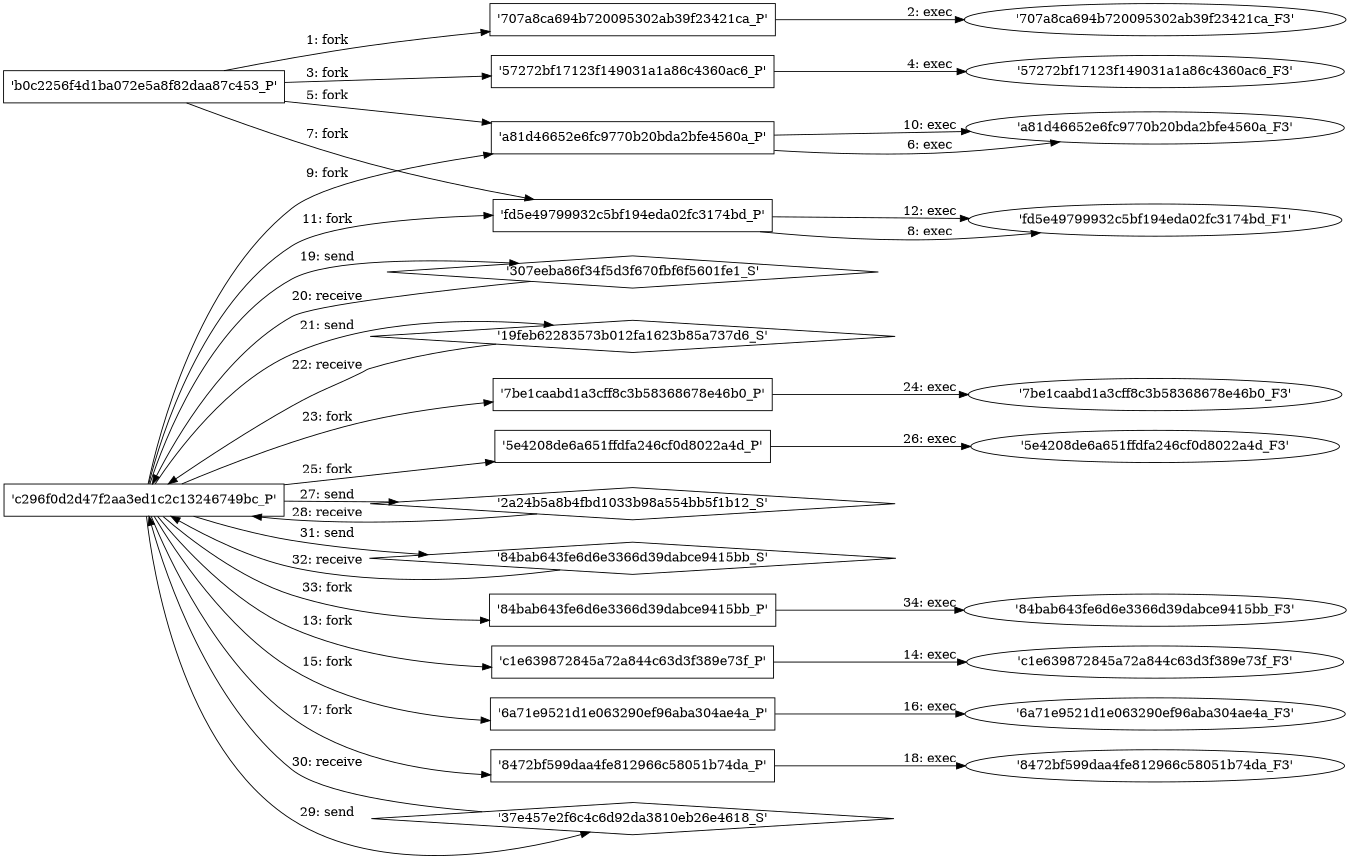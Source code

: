 digraph "D:\Learning\Paper\apt\基于CTI的攻击预警\Dataset\攻击图\ASGfromALLCTI\Tools used by cyberespionage group linked to Vault 7.dot" {
rankdir="LR"
size="9"
fixedsize="false"
splines="true"
nodesep=0.3
ranksep=0
fontsize=10
overlap="scalexy"
engine= "neato"
	"'b0c2256f4d1ba072e5a8f82daa87c453_P'" [node_type=Process shape=box]
	"'707a8ca694b720095302ab39f23421ca_P'" [node_type=Process shape=box]
	"'b0c2256f4d1ba072e5a8f82daa87c453_P'" -> "'707a8ca694b720095302ab39f23421ca_P'" [label="1: fork"]
	"'707a8ca694b720095302ab39f23421ca_P'" [node_type=Process shape=box]
	"'707a8ca694b720095302ab39f23421ca_F3'" [node_type=File shape=ellipse]
	"'707a8ca694b720095302ab39f23421ca_P'" -> "'707a8ca694b720095302ab39f23421ca_F3'" [label="2: exec"]
	"'b0c2256f4d1ba072e5a8f82daa87c453_P'" [node_type=Process shape=box]
	"'57272bf17123f149031a1a86c4360ac6_P'" [node_type=Process shape=box]
	"'b0c2256f4d1ba072e5a8f82daa87c453_P'" -> "'57272bf17123f149031a1a86c4360ac6_P'" [label="3: fork"]
	"'57272bf17123f149031a1a86c4360ac6_P'" [node_type=Process shape=box]
	"'57272bf17123f149031a1a86c4360ac6_F3'" [node_type=File shape=ellipse]
	"'57272bf17123f149031a1a86c4360ac6_P'" -> "'57272bf17123f149031a1a86c4360ac6_F3'" [label="4: exec"]
	"'b0c2256f4d1ba072e5a8f82daa87c453_P'" [node_type=Process shape=box]
	"'a81d46652e6fc9770b20bda2bfe4560a_P'" [node_type=Process shape=box]
	"'b0c2256f4d1ba072e5a8f82daa87c453_P'" -> "'a81d46652e6fc9770b20bda2bfe4560a_P'" [label="5: fork"]
	"'a81d46652e6fc9770b20bda2bfe4560a_P'" [node_type=Process shape=box]
	"'a81d46652e6fc9770b20bda2bfe4560a_F3'" [node_type=File shape=ellipse]
	"'a81d46652e6fc9770b20bda2bfe4560a_P'" -> "'a81d46652e6fc9770b20bda2bfe4560a_F3'" [label="6: exec"]
	"'b0c2256f4d1ba072e5a8f82daa87c453_P'" [node_type=Process shape=box]
	"'fd5e49799932c5bf194eda02fc3174bd_P'" [node_type=Process shape=box]
	"'b0c2256f4d1ba072e5a8f82daa87c453_P'" -> "'fd5e49799932c5bf194eda02fc3174bd_P'" [label="7: fork"]
	"'fd5e49799932c5bf194eda02fc3174bd_P'" [node_type=Process shape=box]
	"'fd5e49799932c5bf194eda02fc3174bd_F1'" [node_type=File shape=ellipse]
	"'fd5e49799932c5bf194eda02fc3174bd_P'" -> "'fd5e49799932c5bf194eda02fc3174bd_F1'" [label="8: exec"]
	"'c296f0d2d47f2aa3ed1c2c13246749bc_P'" [node_type=Process shape=box]
	"'a81d46652e6fc9770b20bda2bfe4560a_P'" [node_type=Process shape=box]
	"'c296f0d2d47f2aa3ed1c2c13246749bc_P'" -> "'a81d46652e6fc9770b20bda2bfe4560a_P'" [label="9: fork"]
	"'a81d46652e6fc9770b20bda2bfe4560a_P'" [node_type=Process shape=box]
	"'a81d46652e6fc9770b20bda2bfe4560a_F3'" [node_type=File shape=ellipse]
	"'a81d46652e6fc9770b20bda2bfe4560a_P'" -> "'a81d46652e6fc9770b20bda2bfe4560a_F3'" [label="10: exec"]
	"'c296f0d2d47f2aa3ed1c2c13246749bc_P'" [node_type=Process shape=box]
	"'fd5e49799932c5bf194eda02fc3174bd_P'" [node_type=Process shape=box]
	"'c296f0d2d47f2aa3ed1c2c13246749bc_P'" -> "'fd5e49799932c5bf194eda02fc3174bd_P'" [label="11: fork"]
	"'fd5e49799932c5bf194eda02fc3174bd_P'" [node_type=Process shape=box]
	"'fd5e49799932c5bf194eda02fc3174bd_F1'" [node_type=File shape=ellipse]
	"'fd5e49799932c5bf194eda02fc3174bd_P'" -> "'fd5e49799932c5bf194eda02fc3174bd_F1'" [label="12: exec"]
	"'c296f0d2d47f2aa3ed1c2c13246749bc_P'" [node_type=Process shape=box]
	"'c1e639872845a72a844c63d3f389e73f_P'" [node_type=Process shape=box]
	"'c296f0d2d47f2aa3ed1c2c13246749bc_P'" -> "'c1e639872845a72a844c63d3f389e73f_P'" [label="13: fork"]
	"'c1e639872845a72a844c63d3f389e73f_P'" [node_type=Process shape=box]
	"'c1e639872845a72a844c63d3f389e73f_F3'" [node_type=File shape=ellipse]
	"'c1e639872845a72a844c63d3f389e73f_P'" -> "'c1e639872845a72a844c63d3f389e73f_F3'" [label="14: exec"]
	"'c296f0d2d47f2aa3ed1c2c13246749bc_P'" [node_type=Process shape=box]
	"'6a71e9521d1e063290ef96aba304ae4a_P'" [node_type=Process shape=box]
	"'c296f0d2d47f2aa3ed1c2c13246749bc_P'" -> "'6a71e9521d1e063290ef96aba304ae4a_P'" [label="15: fork"]
	"'6a71e9521d1e063290ef96aba304ae4a_P'" [node_type=Process shape=box]
	"'6a71e9521d1e063290ef96aba304ae4a_F3'" [node_type=File shape=ellipse]
	"'6a71e9521d1e063290ef96aba304ae4a_P'" -> "'6a71e9521d1e063290ef96aba304ae4a_F3'" [label="16: exec"]
	"'c296f0d2d47f2aa3ed1c2c13246749bc_P'" [node_type=Process shape=box]
	"'8472bf599daa4fe812966c58051b74da_P'" [node_type=Process shape=box]
	"'c296f0d2d47f2aa3ed1c2c13246749bc_P'" -> "'8472bf599daa4fe812966c58051b74da_P'" [label="17: fork"]
	"'8472bf599daa4fe812966c58051b74da_P'" [node_type=Process shape=box]
	"'8472bf599daa4fe812966c58051b74da_F3'" [node_type=File shape=ellipse]
	"'8472bf599daa4fe812966c58051b74da_P'" -> "'8472bf599daa4fe812966c58051b74da_F3'" [label="18: exec"]
	"'307eeba86f34f5d3f670fbf6f5601fe1_S'" [node_type=Socket shape=diamond]
	"'c296f0d2d47f2aa3ed1c2c13246749bc_P'" [node_type=Process shape=box]
	"'c296f0d2d47f2aa3ed1c2c13246749bc_P'" -> "'307eeba86f34f5d3f670fbf6f5601fe1_S'" [label="19: send"]
	"'307eeba86f34f5d3f670fbf6f5601fe1_S'" -> "'c296f0d2d47f2aa3ed1c2c13246749bc_P'" [label="20: receive"]
	"'19feb62283573b012fa1623b85a737d6_S'" [node_type=Socket shape=diamond]
	"'c296f0d2d47f2aa3ed1c2c13246749bc_P'" [node_type=Process shape=box]
	"'c296f0d2d47f2aa3ed1c2c13246749bc_P'" -> "'19feb62283573b012fa1623b85a737d6_S'" [label="21: send"]
	"'19feb62283573b012fa1623b85a737d6_S'" -> "'c296f0d2d47f2aa3ed1c2c13246749bc_P'" [label="22: receive"]
	"'c296f0d2d47f2aa3ed1c2c13246749bc_P'" [node_type=Process shape=box]
	"'7be1caabd1a3cff8c3b58368678e46b0_P'" [node_type=Process shape=box]
	"'c296f0d2d47f2aa3ed1c2c13246749bc_P'" -> "'7be1caabd1a3cff8c3b58368678e46b0_P'" [label="23: fork"]
	"'7be1caabd1a3cff8c3b58368678e46b0_P'" [node_type=Process shape=box]
	"'7be1caabd1a3cff8c3b58368678e46b0_F3'" [node_type=File shape=ellipse]
	"'7be1caabd1a3cff8c3b58368678e46b0_P'" -> "'7be1caabd1a3cff8c3b58368678e46b0_F3'" [label="24: exec"]
	"'c296f0d2d47f2aa3ed1c2c13246749bc_P'" [node_type=Process shape=box]
	"'5e4208de6a651ffdfa246cf0d8022a4d_P'" [node_type=Process shape=box]
	"'c296f0d2d47f2aa3ed1c2c13246749bc_P'" -> "'5e4208de6a651ffdfa246cf0d8022a4d_P'" [label="25: fork"]
	"'5e4208de6a651ffdfa246cf0d8022a4d_P'" [node_type=Process shape=box]
	"'5e4208de6a651ffdfa246cf0d8022a4d_F3'" [node_type=File shape=ellipse]
	"'5e4208de6a651ffdfa246cf0d8022a4d_P'" -> "'5e4208de6a651ffdfa246cf0d8022a4d_F3'" [label="26: exec"]
	"'2a24b5a8b4fbd1033b98a554bb5f1b12_S'" [node_type=Socket shape=diamond]
	"'c296f0d2d47f2aa3ed1c2c13246749bc_P'" [node_type=Process shape=box]
	"'c296f0d2d47f2aa3ed1c2c13246749bc_P'" -> "'2a24b5a8b4fbd1033b98a554bb5f1b12_S'" [label="27: send"]
	"'2a24b5a8b4fbd1033b98a554bb5f1b12_S'" -> "'c296f0d2d47f2aa3ed1c2c13246749bc_P'" [label="28: receive"]
	"'37e457e2f6c4c6d92da3810eb26e4618_S'" [node_type=Socket shape=diamond]
	"'c296f0d2d47f2aa3ed1c2c13246749bc_P'" [node_type=Process shape=box]
	"'c296f0d2d47f2aa3ed1c2c13246749bc_P'" -> "'37e457e2f6c4c6d92da3810eb26e4618_S'" [label="29: send"]
	"'37e457e2f6c4c6d92da3810eb26e4618_S'" -> "'c296f0d2d47f2aa3ed1c2c13246749bc_P'" [label="30: receive"]
	"'84bab643fe6d6e3366d39dabce9415bb_S'" [node_type=Socket shape=diamond]
	"'c296f0d2d47f2aa3ed1c2c13246749bc_P'" [node_type=Process shape=box]
	"'c296f0d2d47f2aa3ed1c2c13246749bc_P'" -> "'84bab643fe6d6e3366d39dabce9415bb_S'" [label="31: send"]
	"'84bab643fe6d6e3366d39dabce9415bb_S'" -> "'c296f0d2d47f2aa3ed1c2c13246749bc_P'" [label="32: receive"]
	"'c296f0d2d47f2aa3ed1c2c13246749bc_P'" [node_type=Process shape=box]
	"'84bab643fe6d6e3366d39dabce9415bb_P'" [node_type=Process shape=box]
	"'c296f0d2d47f2aa3ed1c2c13246749bc_P'" -> "'84bab643fe6d6e3366d39dabce9415bb_P'" [label="33: fork"]
	"'84bab643fe6d6e3366d39dabce9415bb_P'" [node_type=Process shape=box]
	"'84bab643fe6d6e3366d39dabce9415bb_F3'" [node_type=File shape=ellipse]
	"'84bab643fe6d6e3366d39dabce9415bb_P'" -> "'84bab643fe6d6e3366d39dabce9415bb_F3'" [label="34: exec"]
}
